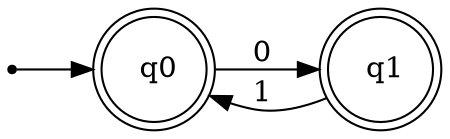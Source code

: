 digraph g{ 
 rankdir=LR; 
node [shape = doublecircle, label=" q0" ] q0;node [shape = point ] qq0;
 qq0 -> q0; 
node [shape = doublecircle, label=" q1" ] q1;
q0 -> q1 [ label = "0 " ];
q1 -> q0 [ label = "1 " ];
 }